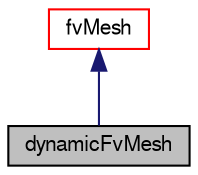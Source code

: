 digraph "dynamicFvMesh"
{
  bgcolor="transparent";
  edge [fontname="FreeSans",fontsize="10",labelfontname="FreeSans",labelfontsize="10"];
  node [fontname="FreeSans",fontsize="10",shape=record];
  Node42 [label="dynamicFvMesh",height=0.2,width=0.4,color="black", fillcolor="grey75", style="filled", fontcolor="black"];
  Node43 -> Node42 [dir="back",color="midnightblue",fontsize="10",style="solid",fontname="FreeSans"];
  Node43 [label="fvMesh",height=0.2,width=0.4,color="red",URL="$a22766.html",tooltip="Mesh data needed to do the Finite Volume discretisation. "];
}

